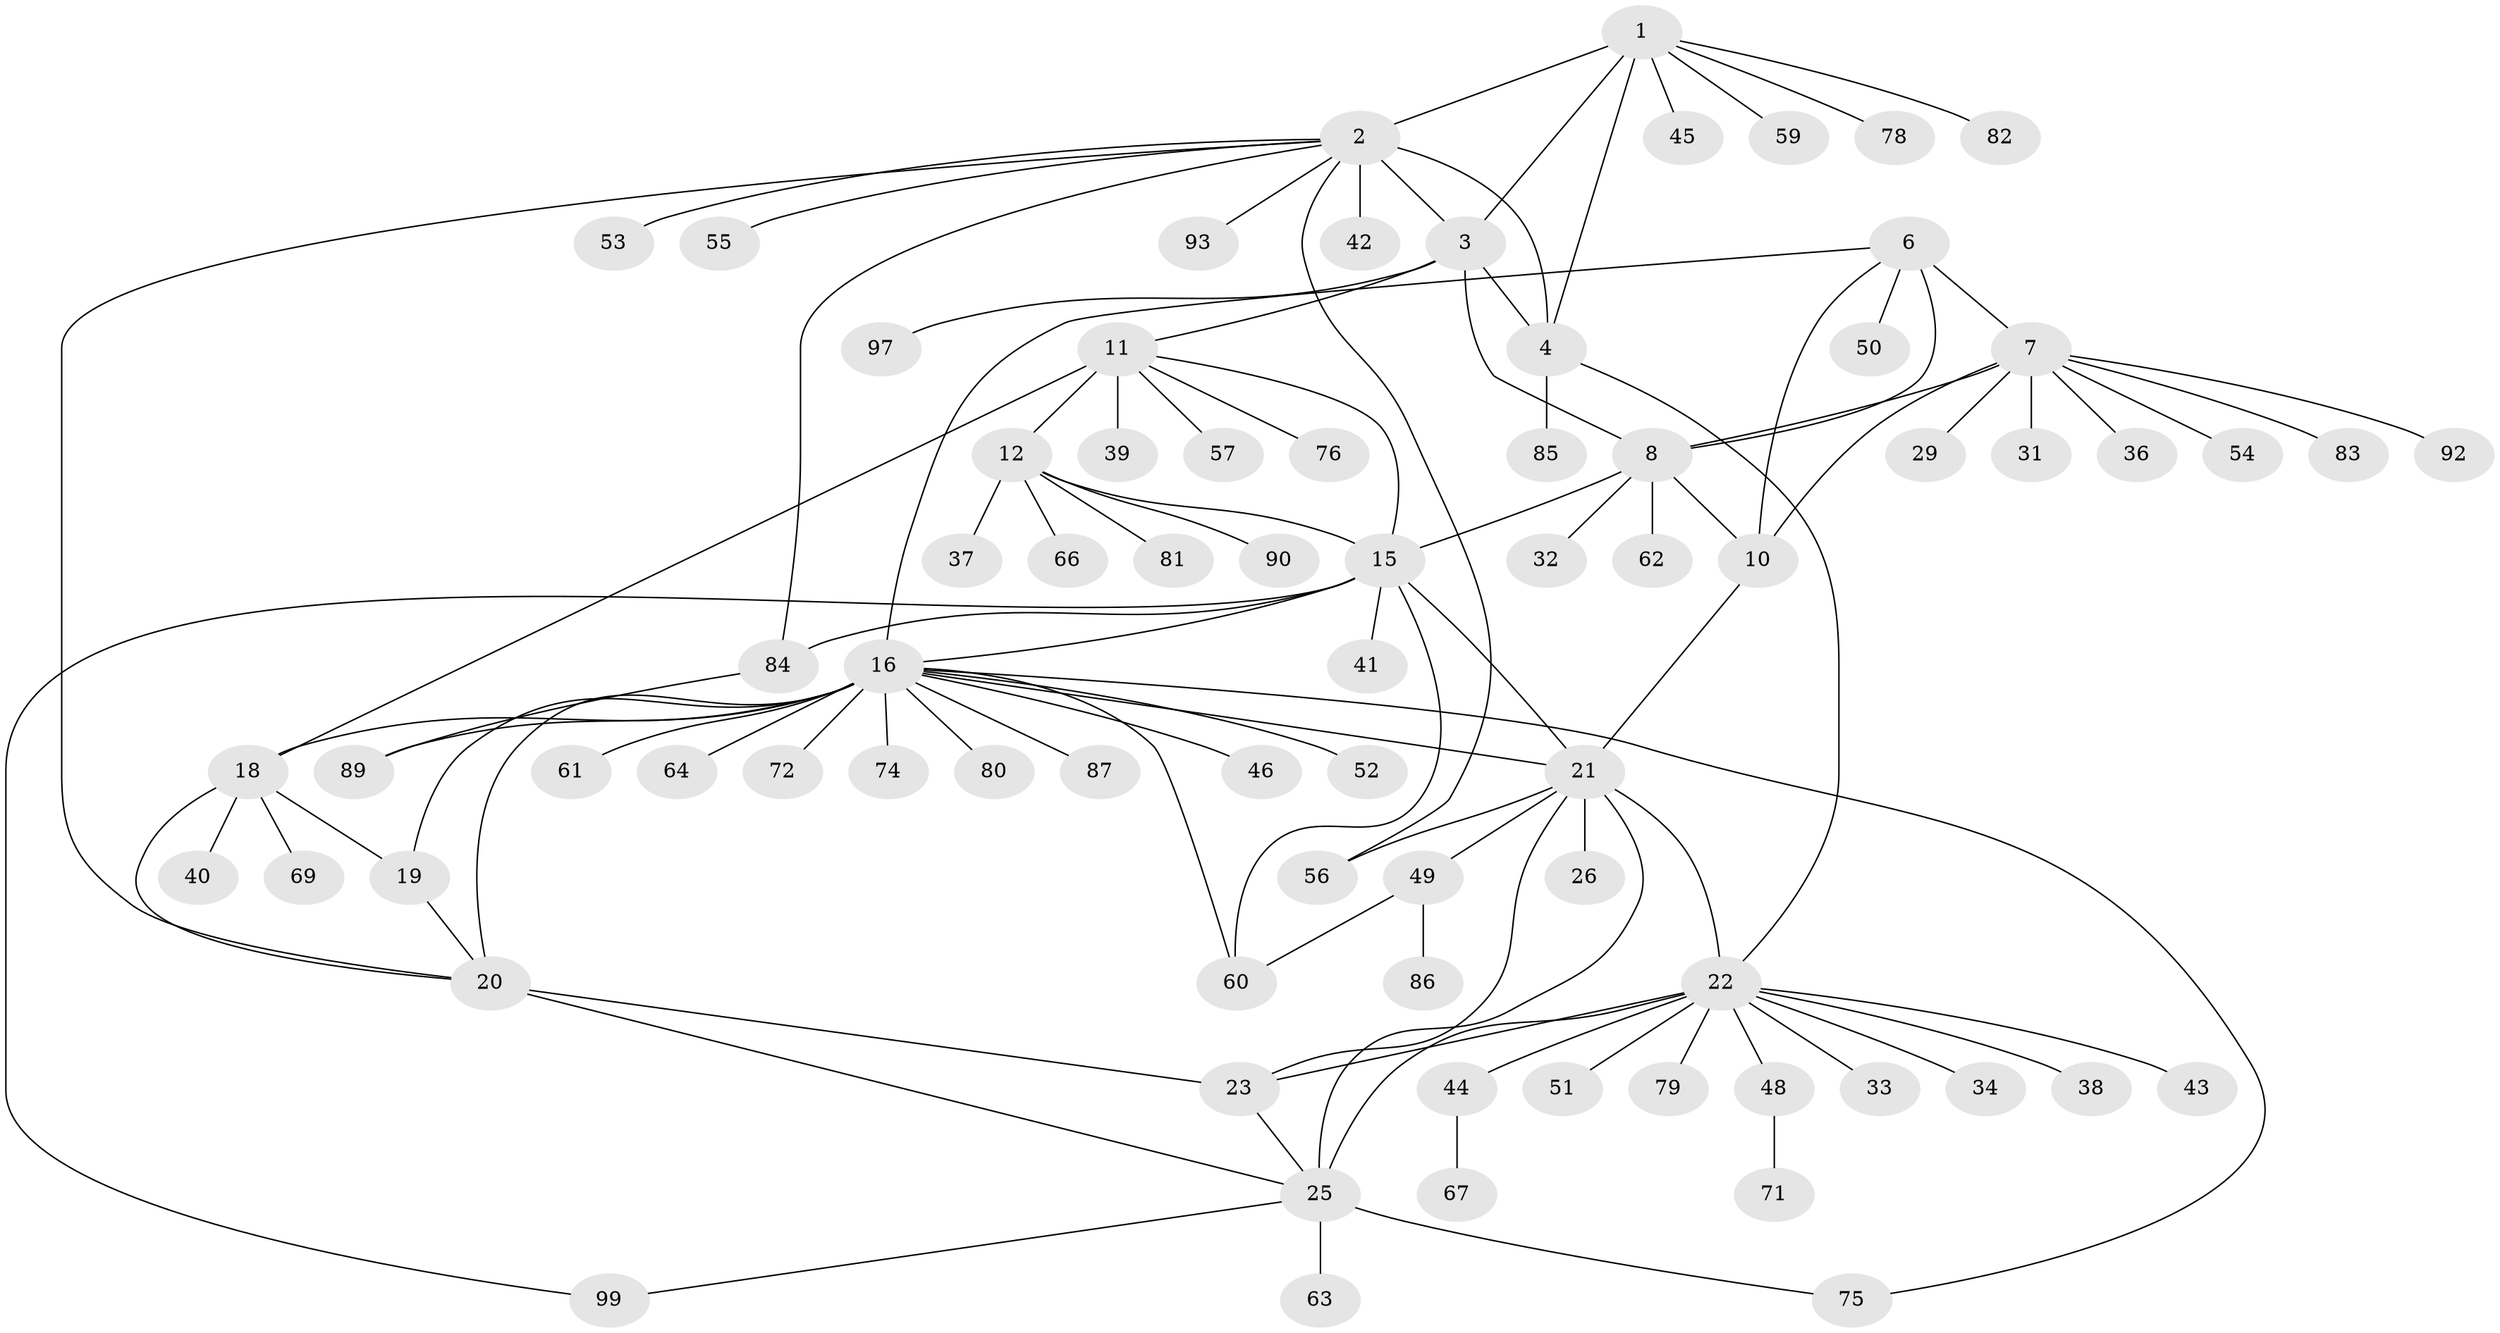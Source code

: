 // Generated by graph-tools (version 1.1) at 2025/52/02/27/25 19:52:14]
// undirected, 76 vertices, 104 edges
graph export_dot {
graph [start="1"]
  node [color=gray90,style=filled];
  1 [super="+28"];
  2 [super="+5"];
  3 [super="+88"];
  4;
  6 [super="+58"];
  7 [super="+27"];
  8 [super="+9"];
  10 [super="+73"];
  11 [super="+14"];
  12 [super="+13"];
  15 [super="+30"];
  16 [super="+17"];
  18 [super="+65"];
  19 [super="+77"];
  20;
  21 [super="+96"];
  22 [super="+24"];
  23 [super="+91"];
  25 [super="+35"];
  26;
  29;
  31;
  32;
  33;
  34 [super="+68"];
  36;
  37;
  38 [super="+47"];
  39;
  40;
  41;
  42;
  43;
  44 [super="+94"];
  45;
  46;
  48;
  49 [super="+70"];
  50;
  51;
  52;
  53;
  54 [super="+98"];
  55;
  56;
  57;
  59;
  60;
  61;
  62;
  63;
  64 [super="+100"];
  66;
  67;
  69;
  71;
  72;
  74;
  75;
  76;
  78;
  79;
  80;
  81;
  82;
  83;
  84 [super="+95"];
  85;
  86;
  87;
  89;
  90;
  92;
  93;
  97;
  99;
  1 -- 2 [weight=2];
  1 -- 3;
  1 -- 4;
  1 -- 45;
  1 -- 78;
  1 -- 82;
  1 -- 59;
  2 -- 3 [weight=2];
  2 -- 4 [weight=2];
  2 -- 20;
  2 -- 42;
  2 -- 55;
  2 -- 84;
  2 -- 53;
  2 -- 56;
  2 -- 93;
  3 -- 4;
  3 -- 97;
  3 -- 8;
  3 -- 11;
  4 -- 85;
  4 -- 22;
  6 -- 7;
  6 -- 8 [weight=2];
  6 -- 10;
  6 -- 50;
  6 -- 16;
  7 -- 8 [weight=2];
  7 -- 10;
  7 -- 29;
  7 -- 31;
  7 -- 36;
  7 -- 83;
  7 -- 92;
  7 -- 54;
  8 -- 10 [weight=2];
  8 -- 15;
  8 -- 62;
  8 -- 32;
  10 -- 21;
  11 -- 12 [weight=4];
  11 -- 15 [weight=2];
  11 -- 39;
  11 -- 18;
  11 -- 57;
  11 -- 76;
  12 -- 15 [weight=2];
  12 -- 90;
  12 -- 81;
  12 -- 66;
  12 -- 37;
  15 -- 21;
  15 -- 41;
  15 -- 60;
  15 -- 99;
  15 -- 16;
  15 -- 84 [weight=2];
  16 -- 18 [weight=2];
  16 -- 19 [weight=2];
  16 -- 20 [weight=2];
  16 -- 74;
  16 -- 80;
  16 -- 64;
  16 -- 72;
  16 -- 75;
  16 -- 21;
  16 -- 87;
  16 -- 89;
  16 -- 46;
  16 -- 52;
  16 -- 60;
  16 -- 61;
  18 -- 19;
  18 -- 20;
  18 -- 40;
  18 -- 69;
  19 -- 20;
  20 -- 25;
  20 -- 23;
  21 -- 22 [weight=2];
  21 -- 23;
  21 -- 25;
  21 -- 26;
  21 -- 49;
  21 -- 56;
  22 -- 23 [weight=2];
  22 -- 25 [weight=2];
  22 -- 33;
  22 -- 34;
  22 -- 38;
  22 -- 44;
  22 -- 48;
  22 -- 79;
  22 -- 51;
  22 -- 43;
  23 -- 25;
  25 -- 63;
  25 -- 99;
  25 -- 75;
  44 -- 67;
  48 -- 71;
  49 -- 86;
  49 -- 60;
  84 -- 89;
}
